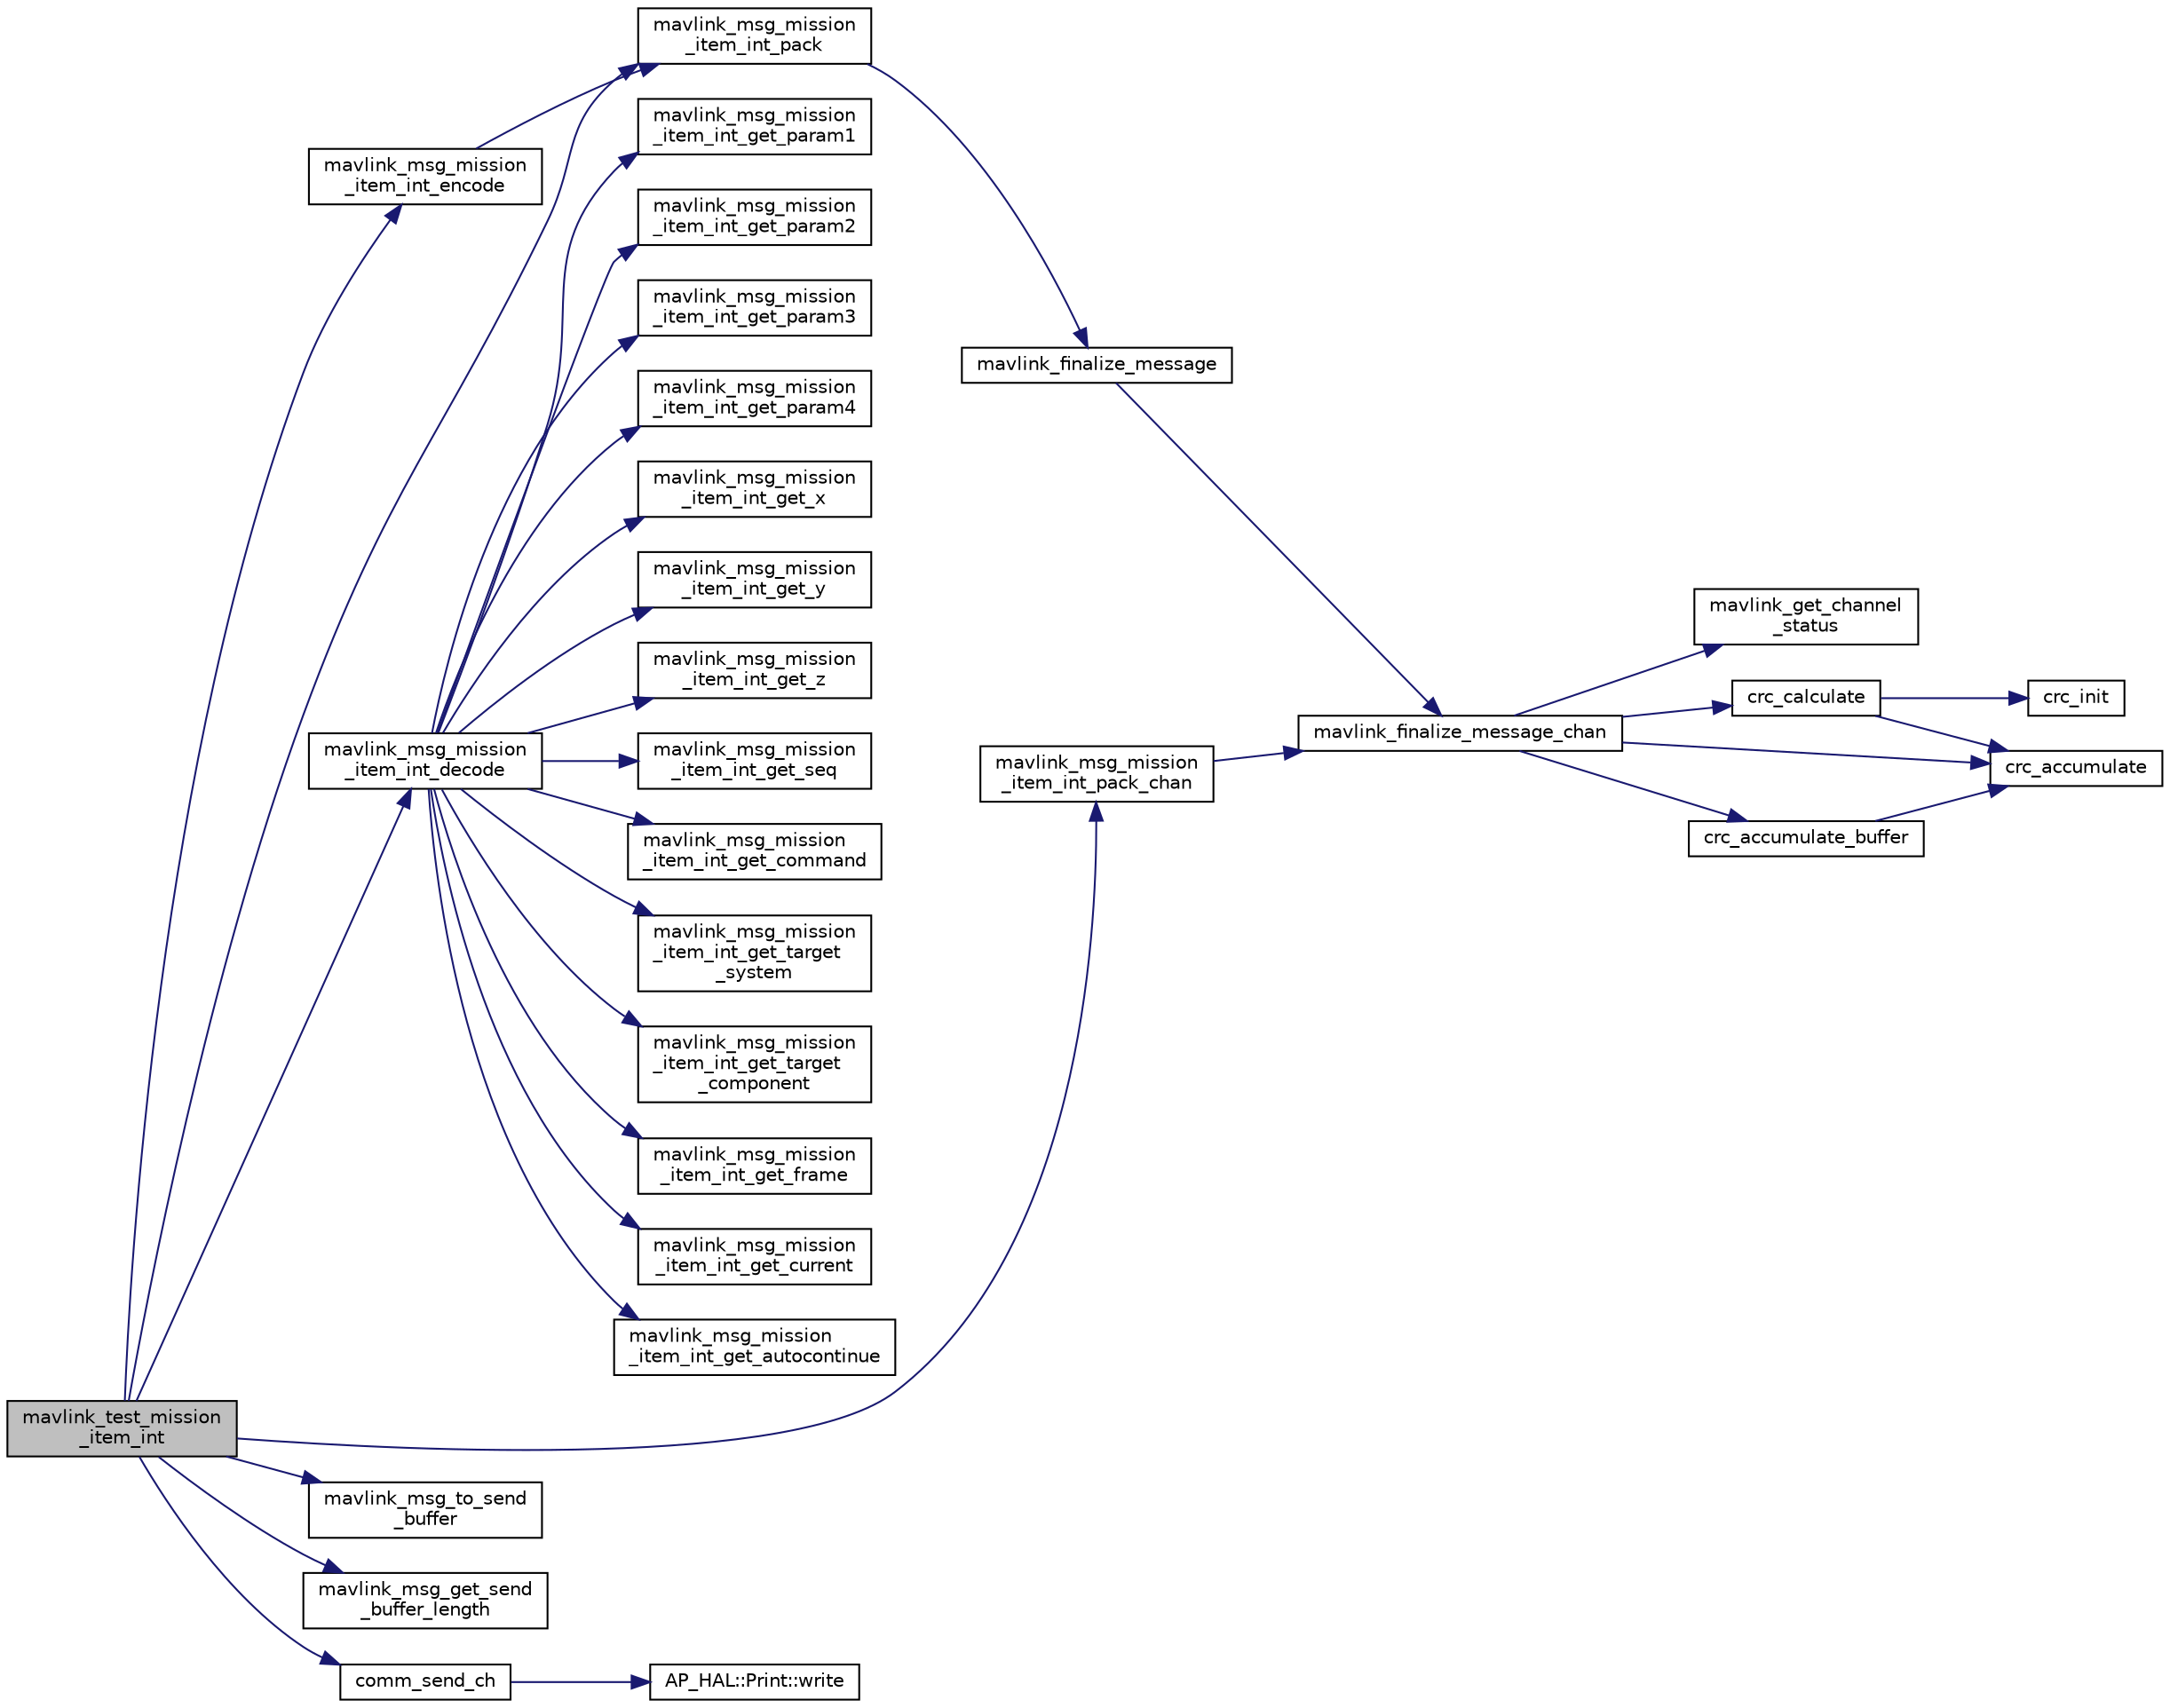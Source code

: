 digraph "mavlink_test_mission_item_int"
{
 // INTERACTIVE_SVG=YES
  edge [fontname="Helvetica",fontsize="10",labelfontname="Helvetica",labelfontsize="10"];
  node [fontname="Helvetica",fontsize="10",shape=record];
  rankdir="LR";
  Node1 [label="mavlink_test_mission\l_item_int",height=0.2,width=0.4,color="black", fillcolor="grey75", style="filled", fontcolor="black"];
  Node1 -> Node2 [color="midnightblue",fontsize="10",style="solid",fontname="Helvetica"];
  Node2 [label="mavlink_msg_mission\l_item_int_encode",height=0.2,width=0.4,color="black", fillcolor="white", style="filled",URL="$mavlink__msg__mission__item__int_8h.html#a7d6093405f54e77bc93d3cb9313d5d30",tooltip="Encode a mission_item_int struct. "];
  Node2 -> Node3 [color="midnightblue",fontsize="10",style="solid",fontname="Helvetica"];
  Node3 [label="mavlink_msg_mission\l_item_int_pack",height=0.2,width=0.4,color="black", fillcolor="white", style="filled",URL="$mavlink__msg__mission__item__int_8h.html#a6cf61ea49b974b1c4bcf39dd6b97fcd7",tooltip="Pack a mission_item_int message. "];
  Node3 -> Node4 [color="midnightblue",fontsize="10",style="solid",fontname="Helvetica"];
  Node4 [label="mavlink_finalize_message",height=0.2,width=0.4,color="black", fillcolor="white", style="filled",URL="$mavlink__helpers_8h.html#af3bea083c5ec83f5b6570b2bd4a817d0",tooltip="Finalize a MAVLink message with MAVLINK_COMM_0 as default channel. "];
  Node4 -> Node5 [color="midnightblue",fontsize="10",style="solid",fontname="Helvetica"];
  Node5 [label="mavlink_finalize_message_chan",height=0.2,width=0.4,color="black", fillcolor="white", style="filled",URL="$mavlink__helpers_8h.html#aa66131138fc02101dcc73b4b556ab422",tooltip="Finalize a MAVLink message with channel assignment. "];
  Node5 -> Node6 [color="midnightblue",fontsize="10",style="solid",fontname="Helvetica"];
  Node6 [label="mavlink_get_channel\l_status",height=0.2,width=0.4,color="black", fillcolor="white", style="filled",URL="$mavlink__helpers_8h.html#ac006d308067f48514ca5c0cf0b046c28"];
  Node5 -> Node7 [color="midnightblue",fontsize="10",style="solid",fontname="Helvetica"];
  Node7 [label="crc_calculate",height=0.2,width=0.4,color="black", fillcolor="white", style="filled",URL="$checksum_8h.html#ab4264eb7b9e22aabb5cc3191bce35f4c",tooltip="Calculates the X.25 checksum on a byte buffer. "];
  Node7 -> Node8 [color="midnightblue",fontsize="10",style="solid",fontname="Helvetica"];
  Node8 [label="crc_init",height=0.2,width=0.4,color="black", fillcolor="white", style="filled",URL="$checksum_8h.html#aee738f6e20d31b027afdd966c79befae",tooltip="Initiliaze the buffer for the X.25 CRC. "];
  Node7 -> Node9 [color="midnightblue",fontsize="10",style="solid",fontname="Helvetica"];
  Node9 [label="crc_accumulate",height=0.2,width=0.4,color="black", fillcolor="white", style="filled",URL="$checksum_8h.html#ade2bbc31cd3b5b6d839556f56de61957",tooltip="Accumulate the X.25 CRC by adding one char at a time. "];
  Node5 -> Node10 [color="midnightblue",fontsize="10",style="solid",fontname="Helvetica"];
  Node10 [label="crc_accumulate_buffer",height=0.2,width=0.4,color="black", fillcolor="white", style="filled",URL="$checksum_8h.html#abcbaa800e8fcbcdf9bb48168657fbefd",tooltip="Accumulate the X.25 CRC by adding an array of bytes. "];
  Node10 -> Node9 [color="midnightblue",fontsize="10",style="solid",fontname="Helvetica"];
  Node5 -> Node9 [color="midnightblue",fontsize="10",style="solid",fontname="Helvetica"];
  Node1 -> Node11 [color="midnightblue",fontsize="10",style="solid",fontname="Helvetica"];
  Node11 [label="mavlink_msg_mission\l_item_int_decode",height=0.2,width=0.4,color="black", fillcolor="white", style="filled",URL="$mavlink__msg__mission__item__int_8h.html#a8d6312ebcb689928266f68d9d7eb2129",tooltip="Decode a mission_item_int message into a struct. "];
  Node11 -> Node12 [color="midnightblue",fontsize="10",style="solid",fontname="Helvetica"];
  Node12 [label="mavlink_msg_mission\l_item_int_get_param1",height=0.2,width=0.4,color="black", fillcolor="white", style="filled",URL="$mavlink__msg__mission__item__int_8h.html#af62f0c844a03c37bfb5de127b26b6020",tooltip="Get field param1 from mission_item_int message. "];
  Node11 -> Node13 [color="midnightblue",fontsize="10",style="solid",fontname="Helvetica"];
  Node13 [label="mavlink_msg_mission\l_item_int_get_param2",height=0.2,width=0.4,color="black", fillcolor="white", style="filled",URL="$mavlink__msg__mission__item__int_8h.html#a081c5f267515649bb015a07b2d64db40",tooltip="Get field param2 from mission_item_int message. "];
  Node11 -> Node14 [color="midnightblue",fontsize="10",style="solid",fontname="Helvetica"];
  Node14 [label="mavlink_msg_mission\l_item_int_get_param3",height=0.2,width=0.4,color="black", fillcolor="white", style="filled",URL="$mavlink__msg__mission__item__int_8h.html#a3f35980013540703acad5f3ecb9b45d5",tooltip="Get field param3 from mission_item_int message. "];
  Node11 -> Node15 [color="midnightblue",fontsize="10",style="solid",fontname="Helvetica"];
  Node15 [label="mavlink_msg_mission\l_item_int_get_param4",height=0.2,width=0.4,color="black", fillcolor="white", style="filled",URL="$mavlink__msg__mission__item__int_8h.html#a6beea67771f808a0e257da79803e6aa1",tooltip="Get field param4 from mission_item_int message. "];
  Node11 -> Node16 [color="midnightblue",fontsize="10",style="solid",fontname="Helvetica"];
  Node16 [label="mavlink_msg_mission\l_item_int_get_x",height=0.2,width=0.4,color="black", fillcolor="white", style="filled",URL="$mavlink__msg__mission__item__int_8h.html#af5435ea8e9b1c4192422204d4d606de0",tooltip="Get field x from mission_item_int message. "];
  Node11 -> Node17 [color="midnightblue",fontsize="10",style="solid",fontname="Helvetica"];
  Node17 [label="mavlink_msg_mission\l_item_int_get_y",height=0.2,width=0.4,color="black", fillcolor="white", style="filled",URL="$mavlink__msg__mission__item__int_8h.html#a08c631999ca2454eb6a16d48ce09f9bb",tooltip="Get field y from mission_item_int message. "];
  Node11 -> Node18 [color="midnightblue",fontsize="10",style="solid",fontname="Helvetica"];
  Node18 [label="mavlink_msg_mission\l_item_int_get_z",height=0.2,width=0.4,color="black", fillcolor="white", style="filled",URL="$mavlink__msg__mission__item__int_8h.html#afea45e477c252f1bd8e92ea6d9daaf5f",tooltip="Get field z from mission_item_int message. "];
  Node11 -> Node19 [color="midnightblue",fontsize="10",style="solid",fontname="Helvetica"];
  Node19 [label="mavlink_msg_mission\l_item_int_get_seq",height=0.2,width=0.4,color="black", fillcolor="white", style="filled",URL="$mavlink__msg__mission__item__int_8h.html#aaaeac169ed7c8cd4c50d0b6743f2e968",tooltip="Get field seq from mission_item_int message. "];
  Node11 -> Node20 [color="midnightblue",fontsize="10",style="solid",fontname="Helvetica"];
  Node20 [label="mavlink_msg_mission\l_item_int_get_command",height=0.2,width=0.4,color="black", fillcolor="white", style="filled",URL="$mavlink__msg__mission__item__int_8h.html#a29404be46f6409bbc8f9f1725f874b4a",tooltip="Get field command from mission_item_int message. "];
  Node11 -> Node21 [color="midnightblue",fontsize="10",style="solid",fontname="Helvetica"];
  Node21 [label="mavlink_msg_mission\l_item_int_get_target\l_system",height=0.2,width=0.4,color="black", fillcolor="white", style="filled",URL="$mavlink__msg__mission__item__int_8h.html#a0108f2d98ad995481fa09388d69d799d",tooltip="Send a mission_item_int message. "];
  Node11 -> Node22 [color="midnightblue",fontsize="10",style="solid",fontname="Helvetica"];
  Node22 [label="mavlink_msg_mission\l_item_int_get_target\l_component",height=0.2,width=0.4,color="black", fillcolor="white", style="filled",URL="$mavlink__msg__mission__item__int_8h.html#abd354799b278738d8a158f1e456f1713",tooltip="Get field target_component from mission_item_int message. "];
  Node11 -> Node23 [color="midnightblue",fontsize="10",style="solid",fontname="Helvetica"];
  Node23 [label="mavlink_msg_mission\l_item_int_get_frame",height=0.2,width=0.4,color="black", fillcolor="white", style="filled",URL="$mavlink__msg__mission__item__int_8h.html#aa7098f10c4fd4700160d6117336cfdf7",tooltip="Get field frame from mission_item_int message. "];
  Node11 -> Node24 [color="midnightblue",fontsize="10",style="solid",fontname="Helvetica"];
  Node24 [label="mavlink_msg_mission\l_item_int_get_current",height=0.2,width=0.4,color="black", fillcolor="white", style="filled",URL="$mavlink__msg__mission__item__int_8h.html#a36dd6f82f9df0273ce7bbe411601340d",tooltip="Get field current from mission_item_int message. "];
  Node11 -> Node25 [color="midnightblue",fontsize="10",style="solid",fontname="Helvetica"];
  Node25 [label="mavlink_msg_mission\l_item_int_get_autocontinue",height=0.2,width=0.4,color="black", fillcolor="white", style="filled",URL="$mavlink__msg__mission__item__int_8h.html#aa995be7ad3fb28aebb3d69c37b46b36a",tooltip="Get field autocontinue from mission_item_int message. "];
  Node1 -> Node3 [color="midnightblue",fontsize="10",style="solid",fontname="Helvetica"];
  Node1 -> Node26 [color="midnightblue",fontsize="10",style="solid",fontname="Helvetica"];
  Node26 [label="mavlink_msg_mission\l_item_int_pack_chan",height=0.2,width=0.4,color="black", fillcolor="white", style="filled",URL="$mavlink__msg__mission__item__int_8h.html#a43f5e1b76e2853974048c4c44357c2e0",tooltip="Pack a mission_item_int message on a channel. "];
  Node26 -> Node5 [color="midnightblue",fontsize="10",style="solid",fontname="Helvetica"];
  Node1 -> Node27 [color="midnightblue",fontsize="10",style="solid",fontname="Helvetica"];
  Node27 [label="mavlink_msg_to_send\l_buffer",height=0.2,width=0.4,color="black", fillcolor="white", style="filled",URL="$mavlink__helpers_8h.html#afea0a9befa84822fd62c2899ea0d849e",tooltip="Pack a message to send it over a serial byte stream. "];
  Node1 -> Node28 [color="midnightblue",fontsize="10",style="solid",fontname="Helvetica"];
  Node28 [label="mavlink_msg_get_send\l_buffer_length",height=0.2,width=0.4,color="black", fillcolor="white", style="filled",URL="$protocol_8h.html#aa86c08f27aabb7a2e12a67f189f590c8",tooltip="Get the required buffer size for this message. "];
  Node1 -> Node29 [color="midnightblue",fontsize="10",style="solid",fontname="Helvetica"];
  Node29 [label="comm_send_ch",height=0.2,width=0.4,color="black", fillcolor="white", style="filled",URL="$GCS__MAVLink_8h.html#ab753873a1ee10adedd0ce246311468f8"];
  Node29 -> Node30 [color="midnightblue",fontsize="10",style="solid",fontname="Helvetica"];
  Node30 [label="AP_HAL::Print::write",height=0.2,width=0.4,color="black", fillcolor="white", style="filled",URL="$classAP__HAL_1_1Print.html#acc65391952a43334f8f5c9bef341f501"];
}
